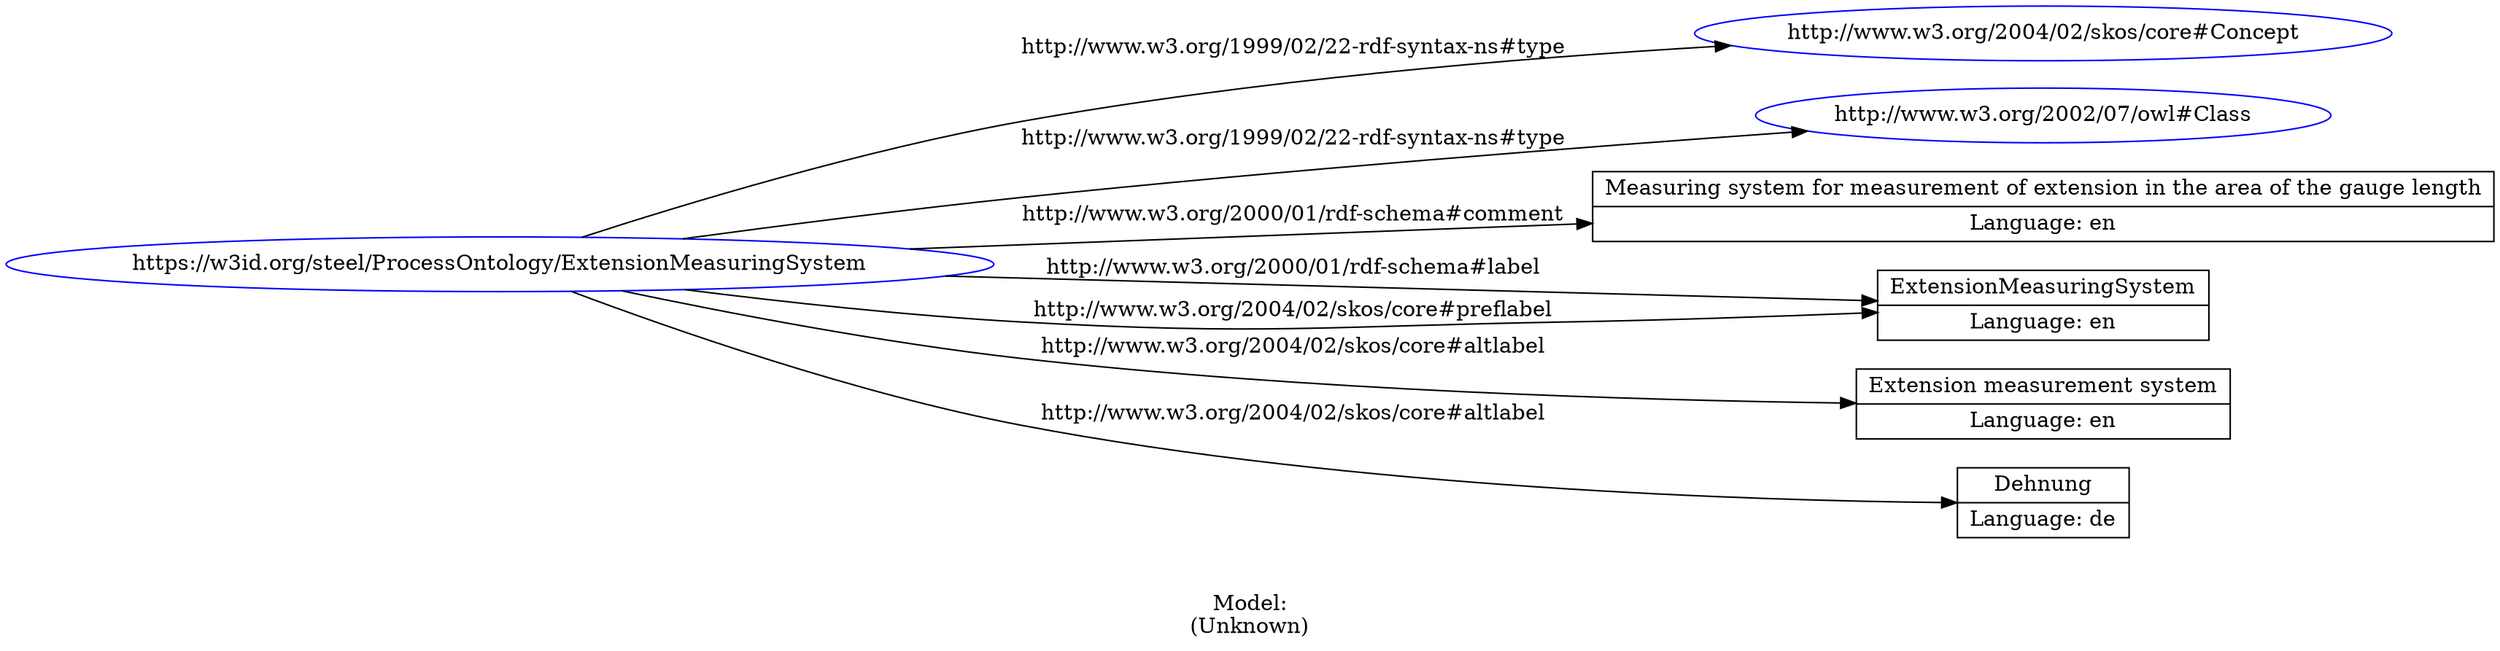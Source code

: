 digraph {
	rankdir = LR;
	charset="utf-8";

	"Rhttps://w3id.org/steel/ProcessOntology/ExtensionMeasuringSystem" -> "Rhttp://www.w3.org/2004/02/skos/core#Concept" [ label="http://www.w3.org/1999/02/22-rdf-syntax-ns#type" ];
	"Rhttps://w3id.org/steel/ProcessOntology/ExtensionMeasuringSystem" -> "Rhttp://www.w3.org/2002/07/owl#Class" [ label="http://www.w3.org/1999/02/22-rdf-syntax-ns#type" ];
	"Rhttps://w3id.org/steel/ProcessOntology/ExtensionMeasuringSystem" -> "LMeasuring system for measurement of extension in the area of the gauge length|Language: en" [ label="http://www.w3.org/2000/01/rdf-schema#comment" ];
	"Rhttps://w3id.org/steel/ProcessOntology/ExtensionMeasuringSystem" -> "LExtensionMeasuringSystem|Language: en" [ label="http://www.w3.org/2000/01/rdf-schema#label" ];
	"Rhttps://w3id.org/steel/ProcessOntology/ExtensionMeasuringSystem" -> "LExtension measurement system|Language: en" [ label="http://www.w3.org/2004/02/skos/core#altlabel" ];
	"Rhttps://w3id.org/steel/ProcessOntology/ExtensionMeasuringSystem" -> "LDehnung|Language: de" [ label="http://www.w3.org/2004/02/skos/core#altlabel" ];
	"Rhttps://w3id.org/steel/ProcessOntology/ExtensionMeasuringSystem" -> "LExtensionMeasuringSystem|Language: en" [ label="http://www.w3.org/2004/02/skos/core#preflabel" ];

	// Resources
	"Rhttps://w3id.org/steel/ProcessOntology/ExtensionMeasuringSystem" [ label="https://w3id.org/steel/ProcessOntology/ExtensionMeasuringSystem", shape = ellipse, color = blue ];
	"Rhttp://www.w3.org/2004/02/skos/core#Concept" [ label="http://www.w3.org/2004/02/skos/core#Concept", shape = ellipse, color = blue ];
	"Rhttp://www.w3.org/2002/07/owl#Class" [ label="http://www.w3.org/2002/07/owl#Class", shape = ellipse, color = blue ];

	// Anonymous nodes

	// Literals
	"LMeasuring system for measurement of extension in the area of the gauge length|Language: en" [ label="Measuring system for measurement of extension in the area of the gauge length|Language: en", shape = record ];
	"LExtensionMeasuringSystem|Language: en" [ label="ExtensionMeasuringSystem|Language: en", shape = record ];
	"LExtension measurement system|Language: en" [ label="Extension measurement system|Language: en", shape = record ];
	"LDehnung|Language: de" [ label="Dehnung|Language: de", shape = record ];

	label="\n\nModel:\n(Unknown)";
}
